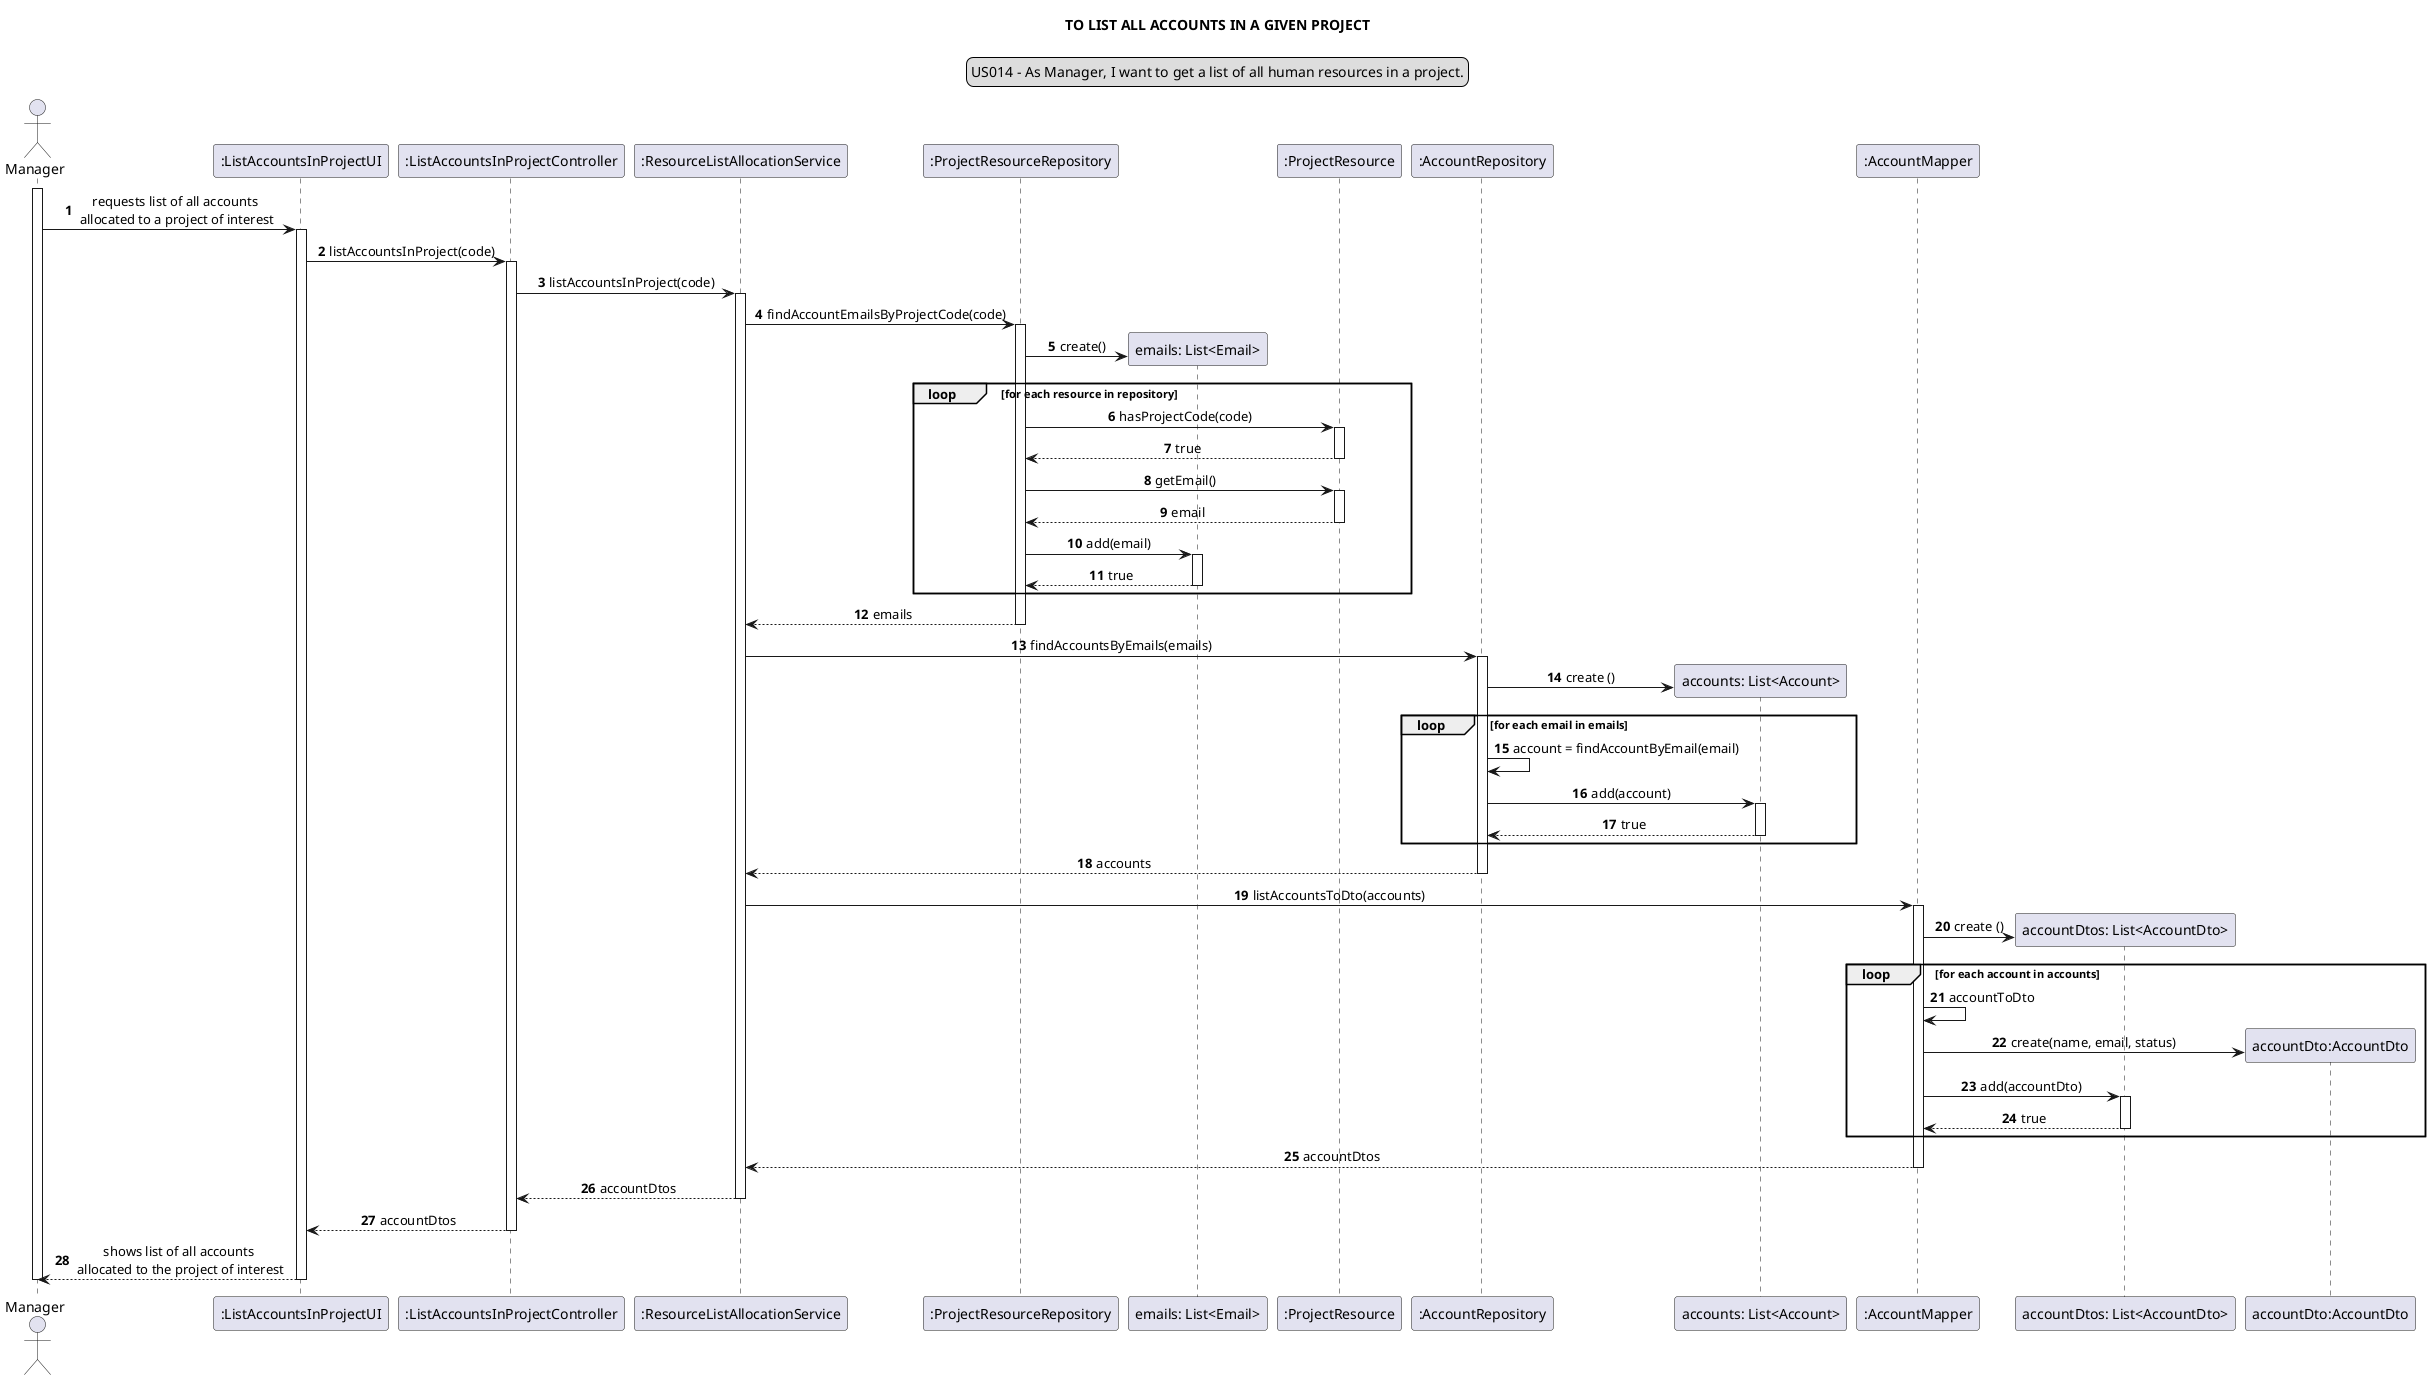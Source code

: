 @startuml

skinparam sequenceMessageAlign center
title TO LIST ALL ACCOUNTS IN A GIVEN PROJECT
legend top
US014 - As Manager, I want to get a list of all human resources in a project.
end legend
autonumber
actor Manager

participant ":ListAccountsInProjectUI" as ui
participant ":ListAccountsInProjectController" as controller
participant ":ResourceListAllocationService" as service
participant ":ProjectResourceRepository" as resourceRepo
participant "emails: List<Email>" as emailList
participant ":ProjectResource" as resource
participant ":AccountRepository" as accountRepo
participant "accounts: List<Account>" as list
participant ":AccountMapper" as mapper
participant "accountDtos: List<AccountDto>" as dtoList
participant "accountDto:AccountDto" as dto


activate Manager
Manager -> ui: requests list of all accounts\n allocated to a project of interest
activate ui
ui -> controller: listAccountsInProject(code)
activate controller
controller -> service: listAccountsInProject(code)
activate service
service -> resourceRepo: findAccountEmailsByProjectCode(code)
activate resourceRepo
create emailList
resourceRepo -> emailList: create()
loop for each resource in repository
resourceRepo -> resource: hasProjectCode(code)
activate resource
resource --> resourceRepo: true
deactivate
resourceRepo -> resource: getEmail()
activate resource
resource --> resourceRepo: email
deactivate
resourceRepo -> emailList: add(email)
activate emailList
emailList --> resourceRepo: true
deactivate
end loop
service <-- resourceRepo:  emails
deactivate resourceRepo
service -> accountRepo: findAccountsByEmails(emails)
activate accountRepo
create list
accountRepo -> list: create ()
loop for each email in emails
accountRepo -> accountRepo: account = findAccountByEmail(email)
accountRepo -> list: add(account)
activate list
list --> accountRepo: true
deactivate
end loop
accountRepo --> service: accounts
deactivate accountRepo
service -> mapper: listAccountsToDto(accounts)
activate mapper
create dtoList
mapper -> dtoList: create ()
loop for each account in accounts
mapper -> mapper: accountToDto
create dto
mapper -> dto: create(name, email, status)
mapper -> dtoList: add(accountDto)
activate dtoList
dtoList --> mapper: true
deactivate
end loop
mapper --> service: accountDtos
deactivate mapper
service --> controller: accountDtos
deactivate service
controller --> ui: accountDtos
deactivate controller
ui --> Manager: shows list of all accounts\n allocated to the project of interest
deactivate ui
deactivate Manager

@enduml